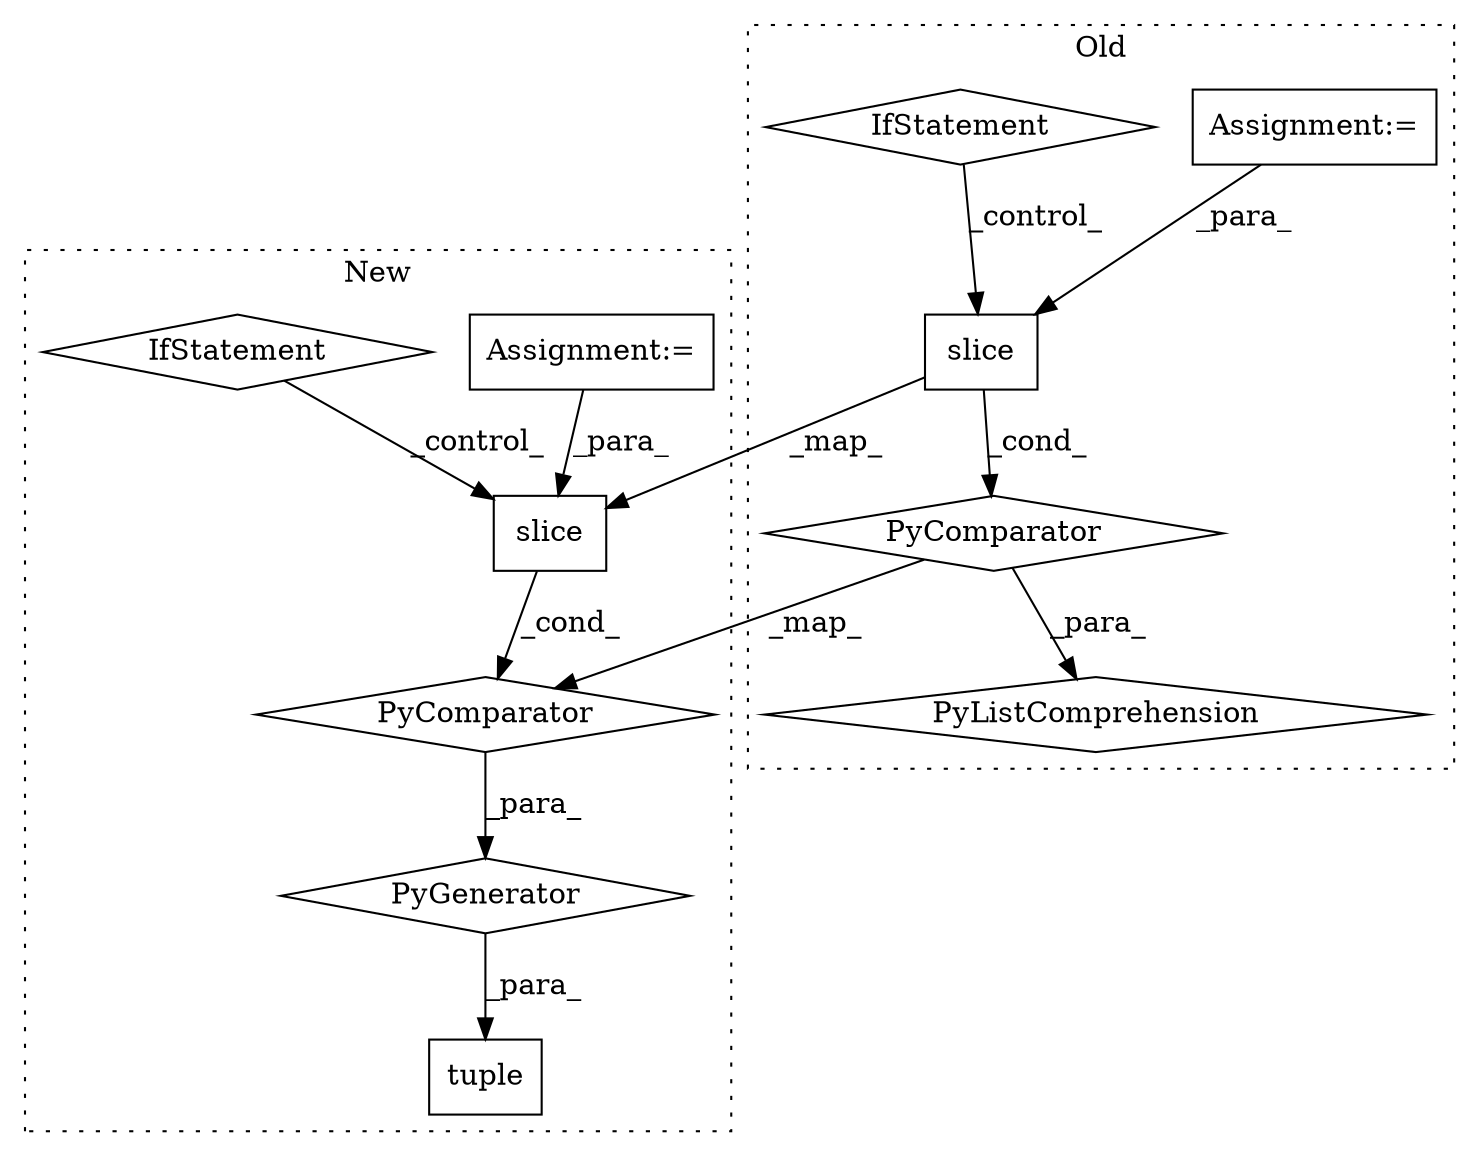 digraph G {
subgraph cluster0 {
1 [label="PyListComprehension" a="109" s="425" l="142" shape="diamond"];
3 [label="Assignment:=" a="7" s="527" l="32" shape="box"];
7 [label="PyComparator" a="113" s="527" l="32" shape="diamond"];
9 [label="slice" a="32" s="425,448" l="6,1" shape="box"];
11 [label="IfStatement" a="25" s="527" l="32" shape="diamond"];
label = "Old";
style="dotted";
}
subgraph cluster1 {
2 [label="tuple" a="32" s="418,573" l="15,-3" shape="box"];
4 [label="Assignment:=" a="7" s="535" l="32" shape="box"];
5 [label="PyGenerator" a="107" s="433" l="140" shape="diamond"];
6 [label="PyComparator" a="113" s="535" l="32" shape="diamond"];
8 [label="slice" a="32" s="433,456" l="6,1" shape="box"];
10 [label="IfStatement" a="25" s="535" l="32" shape="diamond"];
label = "New";
style="dotted";
}
3 -> 9 [label="_para_"];
4 -> 8 [label="_para_"];
5 -> 2 [label="_para_"];
6 -> 5 [label="_para_"];
7 -> 1 [label="_para_"];
7 -> 6 [label="_map_"];
8 -> 6 [label="_cond_"];
9 -> 7 [label="_cond_"];
9 -> 8 [label="_map_"];
10 -> 8 [label="_control_"];
11 -> 9 [label="_control_"];
}